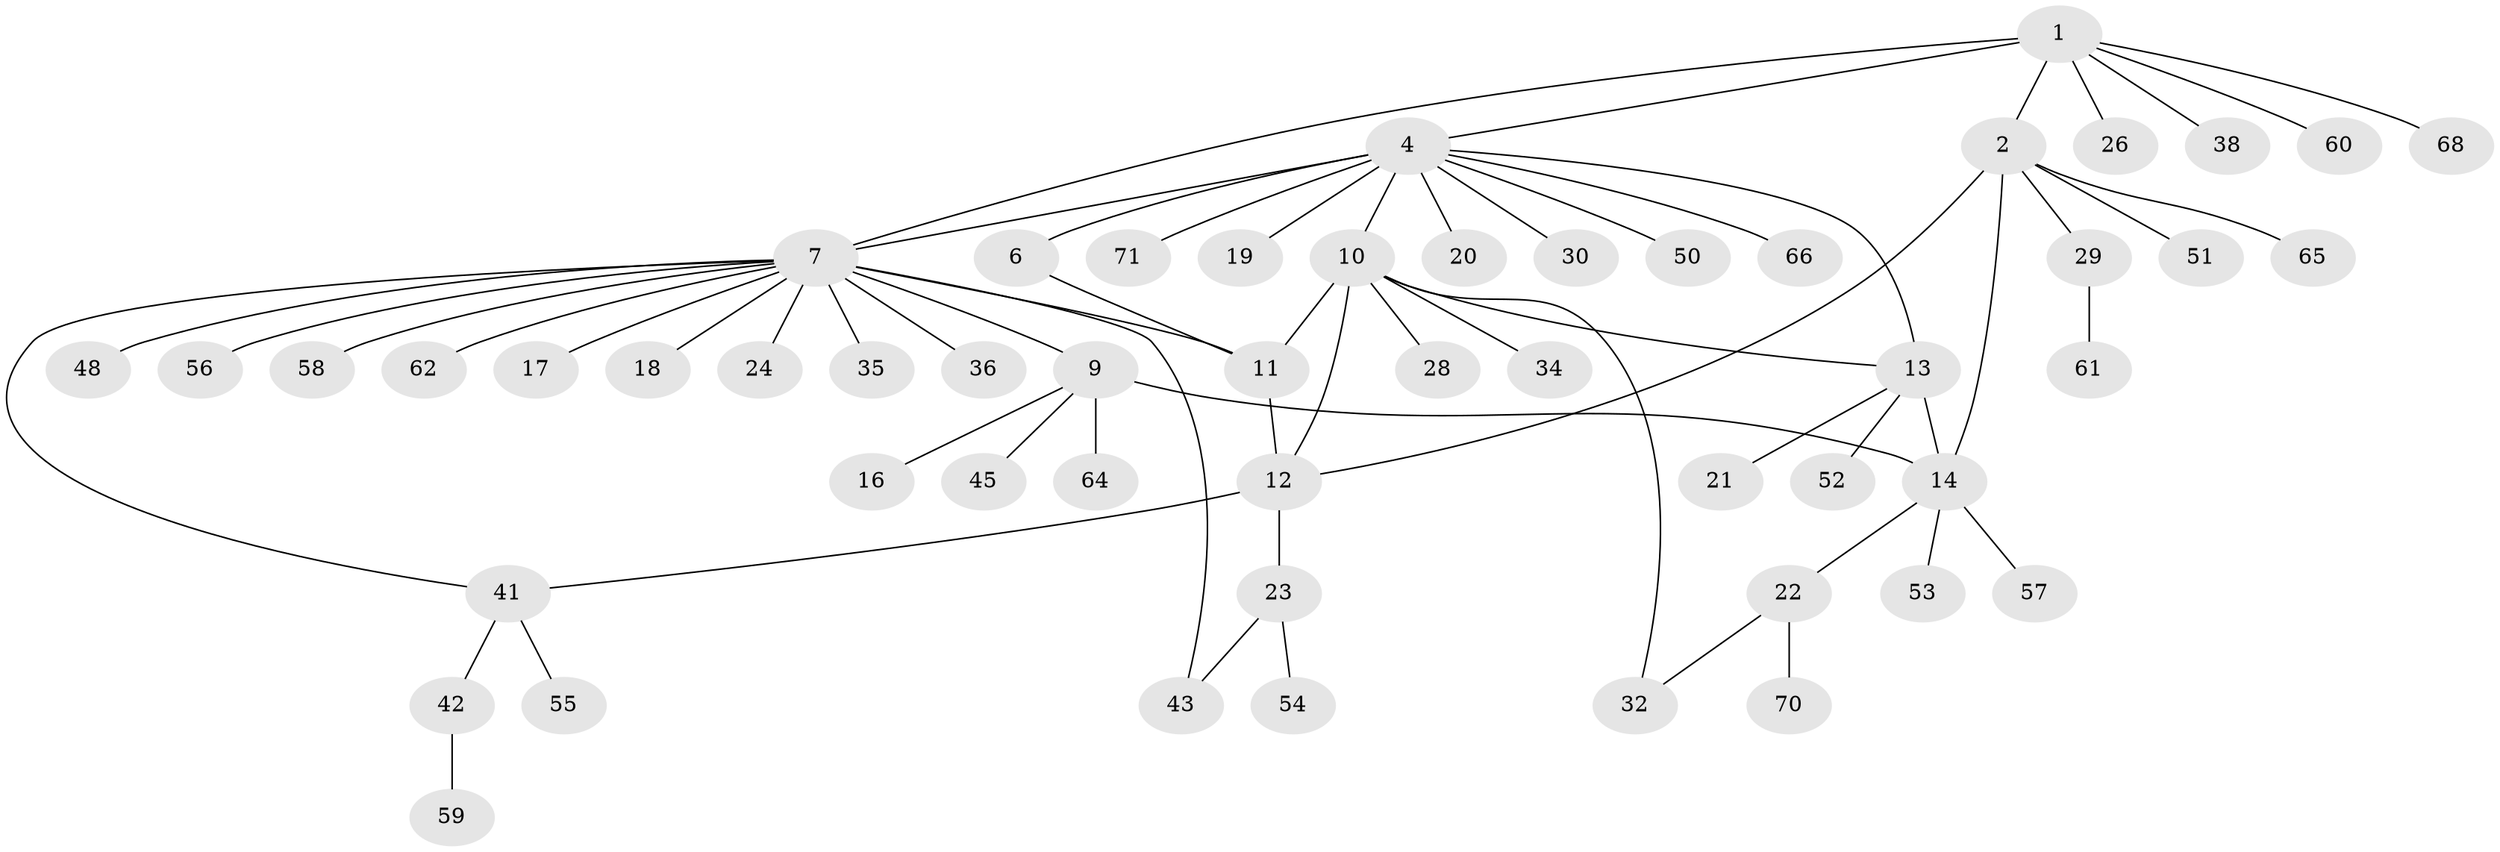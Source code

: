 // Generated by graph-tools (version 1.1) at 2025/52/02/27/25 19:52:20]
// undirected, 53 vertices, 63 edges
graph export_dot {
graph [start="1"]
  node [color=gray90,style=filled];
  1 [super="+3"];
  2 [super="+37"];
  4 [super="+5"];
  6 [super="+31"];
  7 [super="+8"];
  9 [super="+44"];
  10 [super="+25"];
  11 [super="+49"];
  12;
  13 [super="+39"];
  14 [super="+15"];
  16;
  17;
  18;
  19;
  20;
  21;
  22 [super="+40"];
  23 [super="+33"];
  24;
  26 [super="+27"];
  28 [super="+46"];
  29;
  30;
  32 [super="+67"];
  34;
  35;
  36 [super="+63"];
  38;
  41 [super="+47"];
  42 [super="+69"];
  43;
  45;
  48;
  50;
  51;
  52;
  53;
  54;
  55;
  56;
  57;
  58;
  59;
  60;
  61;
  62;
  64;
  65;
  66;
  68;
  70;
  71;
  1 -- 2 [weight=2];
  1 -- 4;
  1 -- 26;
  1 -- 38;
  1 -- 60;
  1 -- 7;
  1 -- 68;
  2 -- 12;
  2 -- 29;
  2 -- 51;
  2 -- 65;
  2 -- 14;
  4 -- 6 [weight=2];
  4 -- 7;
  4 -- 50;
  4 -- 66;
  4 -- 71;
  4 -- 19;
  4 -- 20;
  4 -- 13;
  4 -- 30;
  4 -- 10;
  6 -- 11;
  7 -- 9 [weight=2];
  7 -- 24;
  7 -- 36;
  7 -- 41;
  7 -- 48;
  7 -- 56;
  7 -- 62;
  7 -- 35;
  7 -- 11;
  7 -- 43;
  7 -- 17;
  7 -- 18;
  7 -- 58;
  9 -- 16;
  9 -- 45;
  9 -- 64;
  9 -- 14;
  10 -- 11;
  10 -- 12;
  10 -- 13;
  10 -- 28;
  10 -- 32 [weight=2];
  10 -- 34;
  11 -- 12;
  12 -- 23;
  12 -- 41;
  13 -- 14 [weight=2];
  13 -- 21;
  13 -- 52;
  14 -- 57;
  14 -- 53;
  14 -- 22;
  22 -- 70;
  22 -- 32;
  23 -- 43;
  23 -- 54;
  29 -- 61;
  41 -- 42;
  41 -- 55;
  42 -- 59;
}
